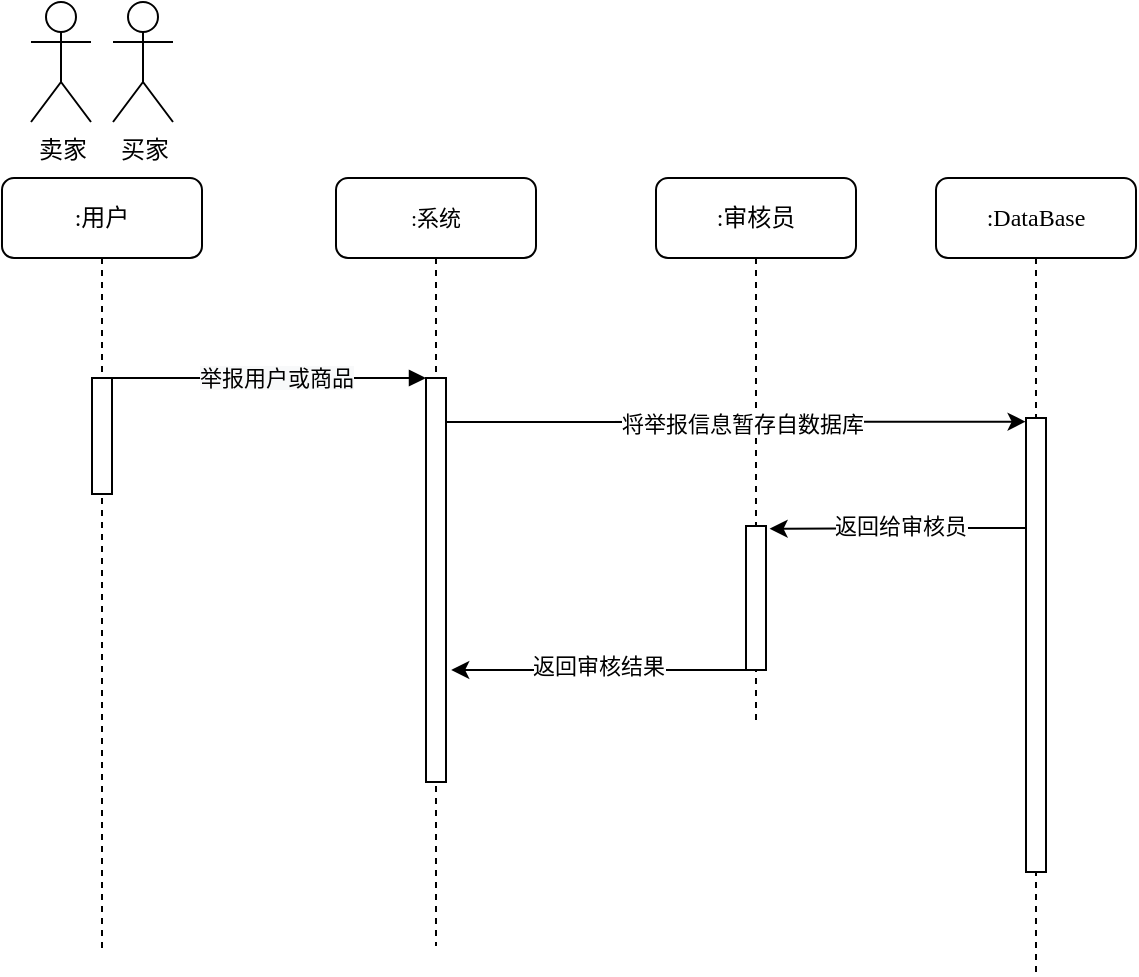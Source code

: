 <mxfile version="17.4.5" type="github">
  <diagram id="tGM0PoBINYn4neO8G_zT" name="第 1 页">
    <mxGraphModel dx="1036" dy="557" grid="0" gridSize="10" guides="1" tooltips="1" connect="1" arrows="1" fold="1" page="1" pageScale="1" pageWidth="1169" pageHeight="827" math="0" shadow="0">
      <root>
        <mxCell id="0" />
        <mxCell id="1" parent="0" />
        <mxCell id="GBrsPW4wWktVcQGoqvxC-1" value="&lt;font style=&quot;font-size: 11px ; line-height: 1.2&quot;&gt;:系统&lt;/font&gt;" style="shape=umlLifeline;perimeter=lifelinePerimeter;whiteSpace=wrap;html=1;container=1;collapsible=0;recursiveResize=0;outlineConnect=0;rounded=1;shadow=0;comic=0;labelBackgroundColor=none;strokeWidth=1;fontFamily=Verdana;fontSize=12;align=center;" vertex="1" parent="1">
          <mxGeometry x="344" y="207" width="100" height="384" as="geometry" />
        </mxCell>
        <mxCell id="GBrsPW4wWktVcQGoqvxC-2" value="" style="html=1;points=[];perimeter=orthogonalPerimeter;rounded=0;shadow=0;comic=0;labelBackgroundColor=none;strokeWidth=1;fontFamily=Verdana;fontSize=12;align=center;" vertex="1" parent="GBrsPW4wWktVcQGoqvxC-1">
          <mxGeometry x="45" y="100" width="10" height="202" as="geometry" />
        </mxCell>
        <mxCell id="GBrsPW4wWktVcQGoqvxC-3" value=":审核员" style="shape=umlLifeline;perimeter=lifelinePerimeter;whiteSpace=wrap;html=1;container=1;collapsible=0;recursiveResize=0;outlineConnect=0;rounded=1;shadow=0;comic=0;labelBackgroundColor=none;strokeWidth=1;fontFamily=Verdana;fontSize=12;align=center;" vertex="1" parent="1">
          <mxGeometry x="504" y="207" width="100" height="274" as="geometry" />
        </mxCell>
        <mxCell id="GBrsPW4wWktVcQGoqvxC-4" value="" style="html=1;points=[];perimeter=orthogonalPerimeter;rounded=0;shadow=0;comic=0;labelBackgroundColor=none;strokeWidth=1;fontFamily=Verdana;fontSize=12;align=center;" vertex="1" parent="GBrsPW4wWktVcQGoqvxC-3">
          <mxGeometry x="45" y="174" width="10" height="72" as="geometry" />
        </mxCell>
        <mxCell id="GBrsPW4wWktVcQGoqvxC-5" value=":DataBase" style="shape=umlLifeline;perimeter=lifelinePerimeter;whiteSpace=wrap;html=1;container=1;collapsible=0;recursiveResize=0;outlineConnect=0;rounded=1;shadow=0;comic=0;labelBackgroundColor=none;strokeWidth=1;fontFamily=Verdana;fontSize=12;align=center;" vertex="1" parent="1">
          <mxGeometry x="644" y="207" width="100" height="398" as="geometry" />
        </mxCell>
        <mxCell id="GBrsPW4wWktVcQGoqvxC-6" value="" style="html=1;points=[];perimeter=orthogonalPerimeter;rounded=0;shadow=0;comic=0;labelBackgroundColor=none;strokeWidth=1;fontFamily=Verdana;fontSize=12;align=center;" vertex="1" parent="GBrsPW4wWktVcQGoqvxC-5">
          <mxGeometry x="45" y="120" width="10" height="227" as="geometry" />
        </mxCell>
        <mxCell id="GBrsPW4wWktVcQGoqvxC-7" value=":用户" style="shape=umlLifeline;perimeter=lifelinePerimeter;whiteSpace=wrap;html=1;container=1;collapsible=0;recursiveResize=0;outlineConnect=0;rounded=1;shadow=0;comic=0;labelBackgroundColor=none;strokeWidth=1;fontFamily=Verdana;fontSize=12;align=center;" vertex="1" parent="1">
          <mxGeometry x="177" y="207" width="100" height="387" as="geometry" />
        </mxCell>
        <mxCell id="GBrsPW4wWktVcQGoqvxC-8" value="" style="html=1;points=[];perimeter=orthogonalPerimeter;rounded=0;shadow=0;comic=0;labelBackgroundColor=none;strokeWidth=1;fontFamily=Verdana;fontSize=12;align=center;" vertex="1" parent="GBrsPW4wWktVcQGoqvxC-7">
          <mxGeometry x="45" y="100" width="10" height="58" as="geometry" />
        </mxCell>
        <mxCell id="GBrsPW4wWktVcQGoqvxC-9" value="" style="html=1;verticalAlign=bottom;endArrow=block;entryX=0;entryY=0;labelBackgroundColor=none;fontFamily=Verdana;fontSize=12;edgeStyle=elbowEdgeStyle;elbow=vertical;" edge="1" parent="1" source="GBrsPW4wWktVcQGoqvxC-8" target="GBrsPW4wWktVcQGoqvxC-2">
          <mxGeometry x="-0.031" y="-57" relative="1" as="geometry">
            <mxPoint x="324" y="317" as="sourcePoint" />
            <mxPoint as="offset" />
          </mxGeometry>
        </mxCell>
        <mxCell id="GBrsPW4wWktVcQGoqvxC-10" value="&lt;font face=&quot;verdana&quot;&gt;&lt;span style=&quot;background-color: rgb(248 , 249 , 250)&quot;&gt;举报用户或商品&lt;/span&gt;&lt;/font&gt;" style="edgeLabel;html=1;align=center;verticalAlign=middle;resizable=0;points=[];" vertex="1" connectable="0" parent="GBrsPW4wWktVcQGoqvxC-9">
          <mxGeometry x="-0.185" y="-2" relative="1" as="geometry">
            <mxPoint x="18" y="-2" as="offset" />
          </mxGeometry>
        </mxCell>
        <mxCell id="GBrsPW4wWktVcQGoqvxC-11" value="卖家" style="shape=umlActor;verticalLabelPosition=bottom;verticalAlign=top;html=1;outlineConnect=0;" vertex="1" parent="1">
          <mxGeometry x="191.5" y="119" width="30" height="60" as="geometry" />
        </mxCell>
        <mxCell id="GBrsPW4wWktVcQGoqvxC-16" value="买家" style="shape=umlActor;verticalLabelPosition=bottom;verticalAlign=top;html=1;outlineConnect=0;" vertex="1" parent="1">
          <mxGeometry x="232.5" y="119" width="30" height="60" as="geometry" />
        </mxCell>
        <mxCell id="GBrsPW4wWktVcQGoqvxC-19" style="edgeStyle=orthogonalEdgeStyle;rounded=0;orthogonalLoop=1;jettySize=auto;html=1;entryX=1.26;entryY=0.718;entryDx=0;entryDy=0;entryPerimeter=0;" edge="1" parent="1" source="GBrsPW4wWktVcQGoqvxC-4" target="GBrsPW4wWktVcQGoqvxC-2">
          <mxGeometry relative="1" as="geometry">
            <Array as="points">
              <mxPoint x="515" y="453" />
              <mxPoint x="515" y="453" />
            </Array>
          </mxGeometry>
        </mxCell>
        <mxCell id="GBrsPW4wWktVcQGoqvxC-20" value="返回审核结果" style="edgeLabel;html=1;align=center;verticalAlign=middle;resizable=0;points=[];" vertex="1" connectable="0" parent="GBrsPW4wWktVcQGoqvxC-19">
          <mxGeometry x="0.194" relative="1" as="geometry">
            <mxPoint x="14" y="-2" as="offset" />
          </mxGeometry>
        </mxCell>
        <mxCell id="GBrsPW4wWktVcQGoqvxC-21" style="edgeStyle=orthogonalEdgeStyle;rounded=0;orthogonalLoop=1;jettySize=auto;html=1;entryX=-0.02;entryY=0.008;entryDx=0;entryDy=0;entryPerimeter=0;" edge="1" parent="1" source="GBrsPW4wWktVcQGoqvxC-2" target="GBrsPW4wWktVcQGoqvxC-6">
          <mxGeometry relative="1" as="geometry">
            <Array as="points">
              <mxPoint x="475" y="329" />
              <mxPoint x="475" y="329" />
            </Array>
          </mxGeometry>
        </mxCell>
        <mxCell id="GBrsPW4wWktVcQGoqvxC-22" value="将举报信息暂存自数据库" style="edgeLabel;html=1;align=center;verticalAlign=middle;resizable=0;points=[];" vertex="1" connectable="0" parent="GBrsPW4wWktVcQGoqvxC-21">
          <mxGeometry x="-0.176" y="-1" relative="1" as="geometry">
            <mxPoint x="28" as="offset" />
          </mxGeometry>
        </mxCell>
        <mxCell id="GBrsPW4wWktVcQGoqvxC-23" style="edgeStyle=orthogonalEdgeStyle;rounded=0;orthogonalLoop=1;jettySize=auto;html=1;entryX=1.18;entryY=0.019;entryDx=0;entryDy=0;entryPerimeter=0;" edge="1" parent="1" source="GBrsPW4wWktVcQGoqvxC-6" target="GBrsPW4wWktVcQGoqvxC-4">
          <mxGeometry relative="1" as="geometry">
            <Array as="points">
              <mxPoint x="653" y="382" />
              <mxPoint x="653" y="382" />
            </Array>
          </mxGeometry>
        </mxCell>
        <mxCell id="GBrsPW4wWktVcQGoqvxC-24" value="返回给审核员" style="edgeLabel;html=1;align=center;verticalAlign=middle;resizable=0;points=[];" vertex="1" connectable="0" parent="GBrsPW4wWktVcQGoqvxC-23">
          <mxGeometry x="0.179" y="1" relative="1" as="geometry">
            <mxPoint x="12" y="-2" as="offset" />
          </mxGeometry>
        </mxCell>
      </root>
    </mxGraphModel>
  </diagram>
</mxfile>
